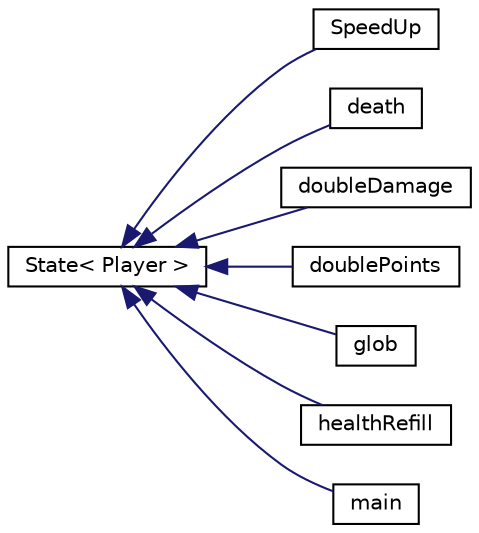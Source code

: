 digraph "Graphical Class Hierarchy"
{
 // LATEX_PDF_SIZE
  edge [fontname="Helvetica",fontsize="10",labelfontname="Helvetica",labelfontsize="10"];
  node [fontname="Helvetica",fontsize="10",shape=record];
  rankdir="LR";
  Node0 [label="State\< Player \>",height=0.2,width=0.4,color="black", fillcolor="white", style="filled",URL="$class_state.html",tooltip=" "];
  Node0 -> Node1 [dir="back",color="midnightblue",fontsize="10",style="solid",fontname="Helvetica"];
  Node1 [label="SpeedUp",height=0.2,width=0.4,color="black", fillcolor="white", style="filled",URL="$class_speed_up.html",tooltip="A derived class that inherits from the state class. Represents the SpeedUp state of the Player FSM."];
  Node0 -> Node2 [dir="back",color="midnightblue",fontsize="10",style="solid",fontname="Helvetica"];
  Node2 [label="death",height=0.2,width=0.4,color="black", fillcolor="white", style="filled",URL="$classdeath.html",tooltip="A derived class that inherits from the state class. Represents the death state of the Player FSM."];
  Node0 -> Node3 [dir="back",color="midnightblue",fontsize="10",style="solid",fontname="Helvetica"];
  Node3 [label="doubleDamage",height=0.2,width=0.4,color="black", fillcolor="white", style="filled",URL="$classdouble_damage.html",tooltip="A derived class that inherits from the state class. Represents the doubleDamage state of the Player F..."];
  Node0 -> Node4 [dir="back",color="midnightblue",fontsize="10",style="solid",fontname="Helvetica"];
  Node4 [label="doublePoints",height=0.2,width=0.4,color="black", fillcolor="white", style="filled",URL="$classdouble_points.html",tooltip="A derived class that inherits from the state class. Represents the doublePoints state of the Player F..."];
  Node0 -> Node5 [dir="back",color="midnightblue",fontsize="10",style="solid",fontname="Helvetica"];
  Node5 [label="glob",height=0.2,width=0.4,color="black", fillcolor="white", style="filled",URL="$classglob.html",tooltip="A derived class that inherits from the state class. Represents the glob (global) state of the Player ..."];
  Node0 -> Node6 [dir="back",color="midnightblue",fontsize="10",style="solid",fontname="Helvetica"];
  Node6 [label="healthRefill",height=0.2,width=0.4,color="black", fillcolor="white", style="filled",URL="$classhealth_refill.html",tooltip="A derived class that inherits from the state class. Represents the healthRefill state of the Player F..."];
  Node0 -> Node7 [dir="back",color="midnightblue",fontsize="10",style="solid",fontname="Helvetica"];
  Node7 [label="main",height=0.2,width=0.4,color="black", fillcolor="white", style="filled",URL="$classmain.html",tooltip="A derived class that inherits from the state class. Represents the main state of the Player FSM."];
}
